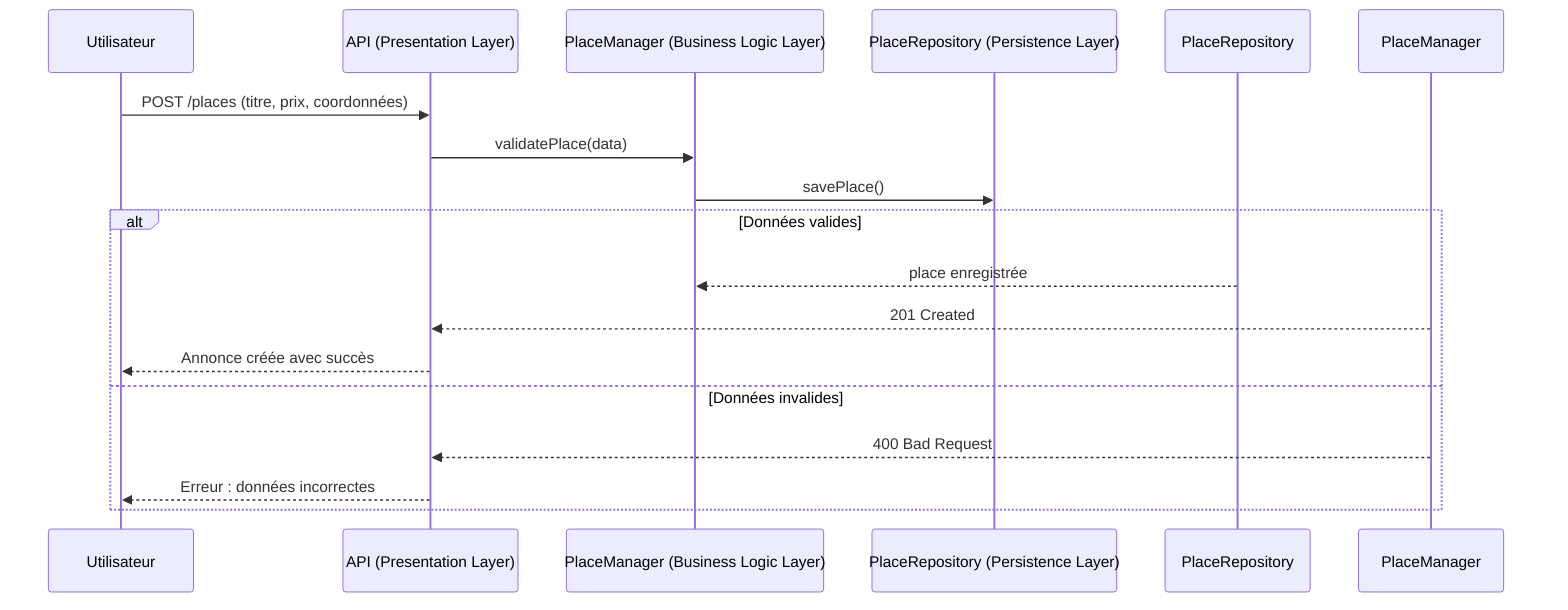sequenceDiagram
    participant Utilisateur
    participant API (Presentation Layer)
    participant PlaceManager (Business Logic Layer)
    participant PlaceRepository (Persistence Layer)

    Utilisateur->>API (Presentation Layer): POST /places (titre, prix, coordonnées)
    API (Presentation Layer)->>PlaceManager (Business Logic Layer): validatePlace(data)
    PlaceManager (Business Logic Layer)->>PlaceRepository (Persistence Layer): savePlace()

    alt Données valides
        PlaceRepository-->>PlaceManager (Business Logic Layer): place enregistrée
        PlaceManager-->>API (Presentation Layer): 201 Created
        API (Presentation Layer)-->>Utilisateur: Annonce créée avec succès
    else Données invalides
        PlaceManager-->>API (Presentation Layer): 400 Bad Request
        API (Presentation Layer)-->>Utilisateur: Erreur : données incorrectes
    end